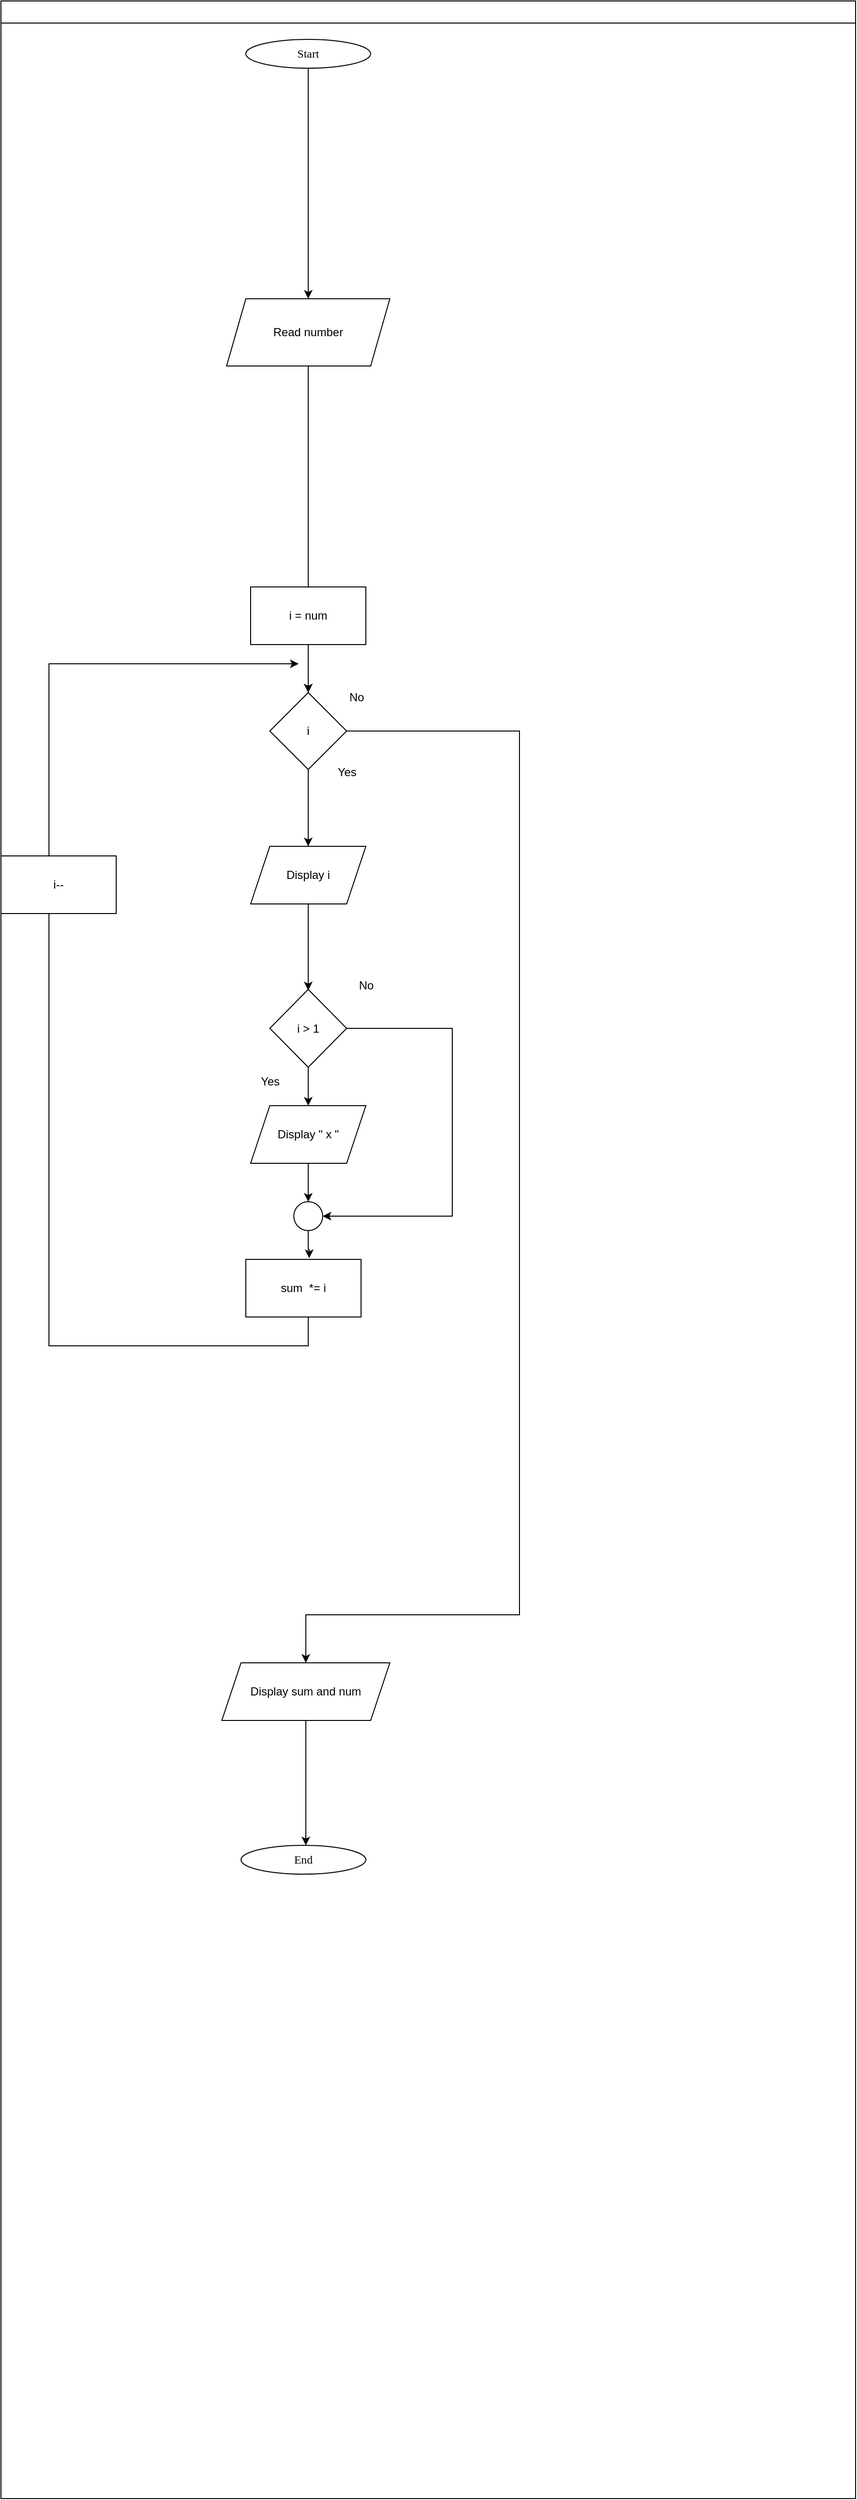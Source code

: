<mxfile version="25.0.3">
  <diagram id="C5RBs43oDa-KdzZeNtuy" name="Page-1">
    <mxGraphModel dx="1699" dy="477" grid="1" gridSize="10" guides="1" tooltips="1" connect="1" arrows="1" fold="1" page="1" pageScale="1" pageWidth="827" pageHeight="1169" math="0" shadow="0">
      <root>
        <mxCell id="WIyWlLk6GJQsqaUBKTNV-0" />
        <mxCell id="WIyWlLk6GJQsqaUBKTNV-1" parent="WIyWlLk6GJQsqaUBKTNV-0" />
        <mxCell id="mvioNwK95yMqdUQ73LqQ-36" value="" style="swimlane;fontFamily=Sarabun;fontSource=https%3A%2F%2Ffonts.googleapis.com%2Fcss%3Ffamily%3DSarabun;" parent="WIyWlLk6GJQsqaUBKTNV-1" vertex="1">
          <mxGeometry x="-730" y="60" width="890" height="2600" as="geometry" />
        </mxCell>
        <mxCell id="pXdczCPLqUhGzNIIeVMN-3" style="edgeStyle=orthogonalEdgeStyle;rounded=0;orthogonalLoop=1;jettySize=auto;html=1;entryX=0.5;entryY=0;entryDx=0;entryDy=0;" parent="mvioNwK95yMqdUQ73LqQ-36" source="mvioNwK95yMqdUQ73LqQ-35" edge="1" target="pXdczCPLqUhGzNIIeVMN-5">
          <mxGeometry relative="1" as="geometry">
            <mxPoint x="320" y="130" as="targetPoint" />
          </mxGeometry>
        </mxCell>
        <mxCell id="mvioNwK95yMqdUQ73LqQ-35" value="&lt;font data-font-src=&quot;https://fonts.googleapis.com/css?family=Sarabun&quot; face=&quot;Sarabun&quot;&gt;Start&lt;/font&gt;" style="ellipse;whiteSpace=wrap;html=1;" parent="mvioNwK95yMqdUQ73LqQ-36" vertex="1">
          <mxGeometry x="255" y="40" width="130" height="30" as="geometry" />
        </mxCell>
        <mxCell id="KdcVFfhlTFuf7OPM0Tih-7" style="edgeStyle=orthogonalEdgeStyle;rounded=0;orthogonalLoop=1;jettySize=auto;html=1;entryX=0.5;entryY=0;entryDx=0;entryDy=0;" edge="1" parent="mvioNwK95yMqdUQ73LqQ-36" source="pXdczCPLqUhGzNIIeVMN-5" target="KdcVFfhlTFuf7OPM0Tih-0">
          <mxGeometry relative="1" as="geometry" />
        </mxCell>
        <mxCell id="pXdczCPLqUhGzNIIeVMN-5" value="Read number" style="shape=parallelogram;perimeter=parallelogramPerimeter;whiteSpace=wrap;html=1;fixedSize=1;" parent="mvioNwK95yMqdUQ73LqQ-36" vertex="1">
          <mxGeometry x="235" y="310" width="170" height="70" as="geometry" />
        </mxCell>
        <mxCell id="pXdczCPLqUhGzNIIeVMN-17" style="edgeStyle=orthogonalEdgeStyle;rounded=0;orthogonalLoop=1;jettySize=auto;html=1;" parent="mvioNwK95yMqdUQ73LqQ-36" edge="1">
          <mxGeometry relative="1" as="geometry">
            <mxPoint x="320" y="720" as="targetPoint" />
            <mxPoint x="320" y="660" as="sourcePoint" />
          </mxGeometry>
        </mxCell>
        <mxCell id="KdcVFfhlTFuf7OPM0Tih-1" style="edgeStyle=orthogonalEdgeStyle;rounded=0;orthogonalLoop=1;jettySize=auto;html=1;" edge="1" parent="mvioNwK95yMqdUQ73LqQ-36" source="KdcVFfhlTFuf7OPM0Tih-0">
          <mxGeometry relative="1" as="geometry">
            <mxPoint x="320" y="880" as="targetPoint" />
          </mxGeometry>
        </mxCell>
        <mxCell id="KdcVFfhlTFuf7OPM0Tih-31" style="edgeStyle=orthogonalEdgeStyle;rounded=0;orthogonalLoop=1;jettySize=auto;html=1;entryX=0.5;entryY=0;entryDx=0;entryDy=0;" edge="1" parent="mvioNwK95yMqdUQ73LqQ-36" source="KdcVFfhlTFuf7OPM0Tih-0" target="KdcVFfhlTFuf7OPM0Tih-26">
          <mxGeometry relative="1" as="geometry">
            <Array as="points">
              <mxPoint x="540" y="760" />
              <mxPoint x="540" y="1680" />
            </Array>
          </mxGeometry>
        </mxCell>
        <mxCell id="KdcVFfhlTFuf7OPM0Tih-0" value="i" style="rhombus;whiteSpace=wrap;html=1;" vertex="1" parent="mvioNwK95yMqdUQ73LqQ-36">
          <mxGeometry x="280" y="720" width="80" height="80" as="geometry" />
        </mxCell>
        <mxCell id="KdcVFfhlTFuf7OPM0Tih-3" style="edgeStyle=orthogonalEdgeStyle;rounded=0;orthogonalLoop=1;jettySize=auto;html=1;" edge="1" parent="mvioNwK95yMqdUQ73LqQ-36" source="KdcVFfhlTFuf7OPM0Tih-2">
          <mxGeometry relative="1" as="geometry">
            <mxPoint x="320" y="1030" as="targetPoint" />
          </mxGeometry>
        </mxCell>
        <mxCell id="KdcVFfhlTFuf7OPM0Tih-2" value="Display i" style="shape=parallelogram;perimeter=parallelogramPerimeter;whiteSpace=wrap;html=1;fixedSize=1;" vertex="1" parent="mvioNwK95yMqdUQ73LqQ-36">
          <mxGeometry x="260" y="880" width="120" height="60" as="geometry" />
        </mxCell>
        <mxCell id="KdcVFfhlTFuf7OPM0Tih-10" style="edgeStyle=orthogonalEdgeStyle;rounded=0;orthogonalLoop=1;jettySize=auto;html=1;" edge="1" parent="mvioNwK95yMqdUQ73LqQ-36" source="KdcVFfhlTFuf7OPM0Tih-5">
          <mxGeometry relative="1" as="geometry">
            <mxPoint x="310" y="690" as="targetPoint" />
            <Array as="points">
              <mxPoint x="320" y="1400" />
              <mxPoint x="50" y="1400" />
              <mxPoint x="50" y="690" />
            </Array>
          </mxGeometry>
        </mxCell>
        <mxCell id="KdcVFfhlTFuf7OPM0Tih-5" value="sum&amp;nbsp; *= i" style="rounded=0;whiteSpace=wrap;html=1;" vertex="1" parent="mvioNwK95yMqdUQ73LqQ-36">
          <mxGeometry x="255" y="1310" width="120" height="60" as="geometry" />
        </mxCell>
        <mxCell id="KdcVFfhlTFuf7OPM0Tih-8" value="i = num" style="rounded=0;whiteSpace=wrap;html=1;" vertex="1" parent="mvioNwK95yMqdUQ73LqQ-36">
          <mxGeometry x="260" y="610" width="120" height="60" as="geometry" />
        </mxCell>
        <mxCell id="KdcVFfhlTFuf7OPM0Tih-11" value="i--" style="rounded=0;whiteSpace=wrap;html=1;" vertex="1" parent="mvioNwK95yMqdUQ73LqQ-36">
          <mxGeometry y="890" width="120" height="60" as="geometry" />
        </mxCell>
        <mxCell id="KdcVFfhlTFuf7OPM0Tih-15" style="edgeStyle=orthogonalEdgeStyle;rounded=0;orthogonalLoop=1;jettySize=auto;html=1;" edge="1" parent="mvioNwK95yMqdUQ73LqQ-36" source="KdcVFfhlTFuf7OPM0Tih-12">
          <mxGeometry relative="1" as="geometry">
            <mxPoint x="320" y="1150" as="targetPoint" />
          </mxGeometry>
        </mxCell>
        <mxCell id="KdcVFfhlTFuf7OPM0Tih-23" style="edgeStyle=orthogonalEdgeStyle;rounded=0;orthogonalLoop=1;jettySize=auto;html=1;entryX=1;entryY=0.5;entryDx=0;entryDy=0;" edge="1" parent="mvioNwK95yMqdUQ73LqQ-36" source="KdcVFfhlTFuf7OPM0Tih-12" target="KdcVFfhlTFuf7OPM0Tih-19">
          <mxGeometry relative="1" as="geometry">
            <Array as="points">
              <mxPoint x="470" y="1069" />
              <mxPoint x="470" y="1265" />
            </Array>
          </mxGeometry>
        </mxCell>
        <mxCell id="KdcVFfhlTFuf7OPM0Tih-12" value="i &amp;gt; 1" style="rhombus;whiteSpace=wrap;html=1;" vertex="1" parent="mvioNwK95yMqdUQ73LqQ-36">
          <mxGeometry x="280" y="1029" width="80" height="81" as="geometry" />
        </mxCell>
        <mxCell id="KdcVFfhlTFuf7OPM0Tih-21" style="edgeStyle=orthogonalEdgeStyle;rounded=0;orthogonalLoop=1;jettySize=auto;html=1;entryX=0.5;entryY=0;entryDx=0;entryDy=0;" edge="1" parent="mvioNwK95yMqdUQ73LqQ-36" source="KdcVFfhlTFuf7OPM0Tih-13" target="KdcVFfhlTFuf7OPM0Tih-19">
          <mxGeometry relative="1" as="geometry" />
        </mxCell>
        <mxCell id="KdcVFfhlTFuf7OPM0Tih-13" value="Display &quot; x &quot;" style="shape=parallelogram;perimeter=parallelogramPerimeter;whiteSpace=wrap;html=1;fixedSize=1;" vertex="1" parent="mvioNwK95yMqdUQ73LqQ-36">
          <mxGeometry x="260" y="1150" width="120" height="60" as="geometry" />
        </mxCell>
        <mxCell id="KdcVFfhlTFuf7OPM0Tih-19" value="" style="ellipse;whiteSpace=wrap;html=1;aspect=fixed;" vertex="1" parent="mvioNwK95yMqdUQ73LqQ-36">
          <mxGeometry x="305" y="1250" width="30" height="30" as="geometry" />
        </mxCell>
        <mxCell id="KdcVFfhlTFuf7OPM0Tih-22" style="edgeStyle=orthogonalEdgeStyle;rounded=0;orthogonalLoop=1;jettySize=auto;html=1;entryX=0.55;entryY=-0.021;entryDx=0;entryDy=0;entryPerimeter=0;" edge="1" parent="mvioNwK95yMqdUQ73LqQ-36" source="KdcVFfhlTFuf7OPM0Tih-19" target="KdcVFfhlTFuf7OPM0Tih-5">
          <mxGeometry relative="1" as="geometry" />
        </mxCell>
        <mxCell id="KdcVFfhlTFuf7OPM0Tih-32" style="edgeStyle=orthogonalEdgeStyle;rounded=0;orthogonalLoop=1;jettySize=auto;html=1;" edge="1" parent="mvioNwK95yMqdUQ73LqQ-36" source="KdcVFfhlTFuf7OPM0Tih-26">
          <mxGeometry relative="1" as="geometry">
            <mxPoint x="317.5" y="1920" as="targetPoint" />
          </mxGeometry>
        </mxCell>
        <mxCell id="KdcVFfhlTFuf7OPM0Tih-26" value="Display sum and num" style="shape=parallelogram;perimeter=parallelogramPerimeter;whiteSpace=wrap;html=1;fixedSize=1;" vertex="1" parent="mvioNwK95yMqdUQ73LqQ-36">
          <mxGeometry x="230" y="1730" width="175" height="60" as="geometry" />
        </mxCell>
        <mxCell id="KdcVFfhlTFuf7OPM0Tih-28" value="Yes" style="text;html=1;align=center;verticalAlign=middle;resizable=0;points=[];autosize=1;strokeColor=none;fillColor=none;" vertex="1" parent="mvioNwK95yMqdUQ73LqQ-36">
          <mxGeometry x="260" y="1110" width="40" height="30" as="geometry" />
        </mxCell>
        <mxCell id="KdcVFfhlTFuf7OPM0Tih-29" value="No" style="text;html=1;align=center;verticalAlign=middle;resizable=0;points=[];autosize=1;strokeColor=none;fillColor=none;" vertex="1" parent="mvioNwK95yMqdUQ73LqQ-36">
          <mxGeometry x="360" y="1010" width="40" height="30" as="geometry" />
        </mxCell>
        <mxCell id="KdcVFfhlTFuf7OPM0Tih-30" value="No" style="text;html=1;align=center;verticalAlign=middle;resizable=0;points=[];autosize=1;strokeColor=none;fillColor=none;" vertex="1" parent="mvioNwK95yMqdUQ73LqQ-36">
          <mxGeometry x="350" y="710" width="40" height="30" as="geometry" />
        </mxCell>
        <mxCell id="KdcVFfhlTFuf7OPM0Tih-34" value="&lt;font face=&quot;Sarabun&quot;&gt;End&lt;/font&gt;" style="ellipse;whiteSpace=wrap;html=1;" vertex="1" parent="mvioNwK95yMqdUQ73LqQ-36">
          <mxGeometry x="250" y="1920" width="130" height="30" as="geometry" />
        </mxCell>
        <mxCell id="KdcVFfhlTFuf7OPM0Tih-27" value="Yes" style="text;html=1;align=center;verticalAlign=middle;resizable=0;points=[];autosize=1;strokeColor=none;fillColor=none;" vertex="1" parent="WIyWlLk6GJQsqaUBKTNV-1">
          <mxGeometry x="-390" y="848" width="40" height="30" as="geometry" />
        </mxCell>
      </root>
    </mxGraphModel>
  </diagram>
</mxfile>
